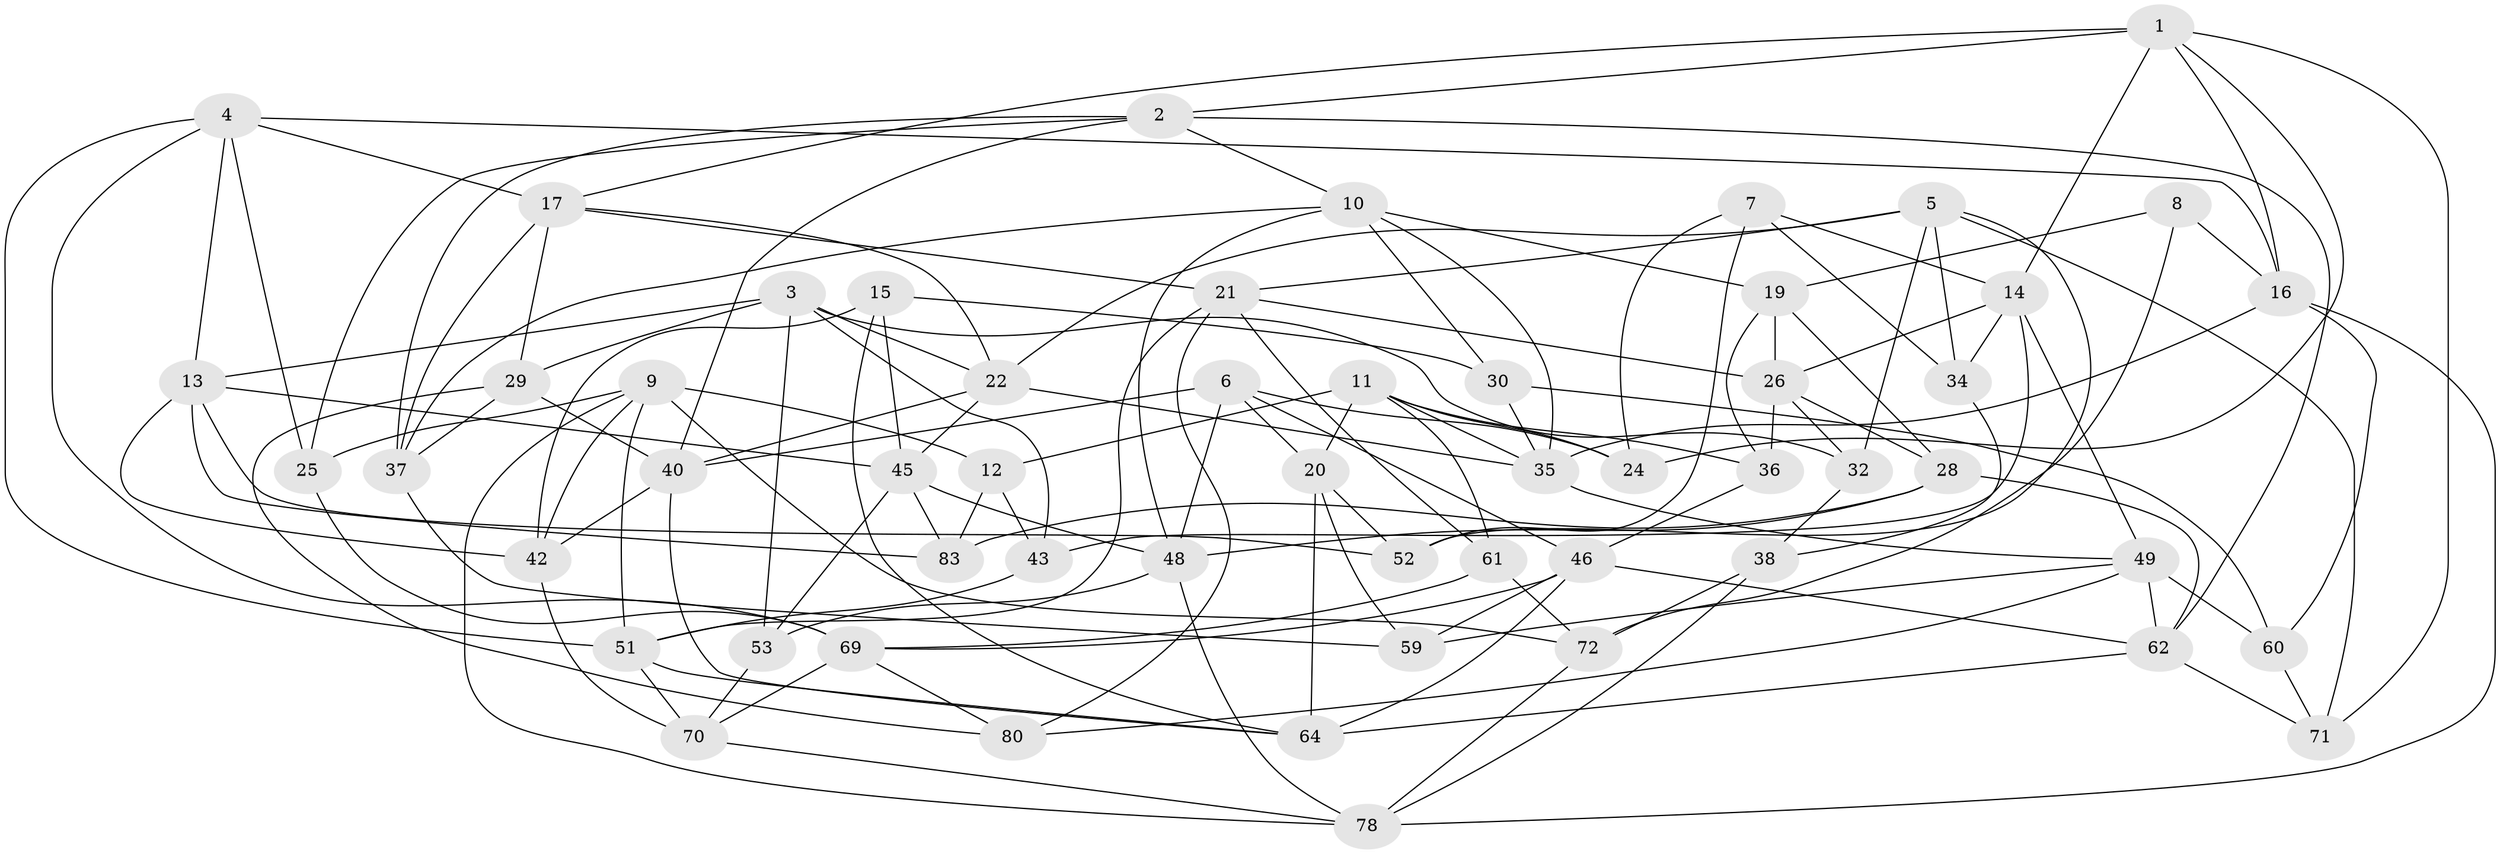 // original degree distribution, {4: 1.0}
// Generated by graph-tools (version 1.1) at 2025/11/02/27/25 16:11:45]
// undirected, 55 vertices, 140 edges
graph export_dot {
graph [start="1"]
  node [color=gray90,style=filled];
  1 [super="+67"];
  2 [super="+85"];
  3 [super="+68"];
  4 [super="+58"];
  5 [super="+76"];
  6 [super="+86"];
  7;
  8;
  9 [super="+33"];
  10 [super="+23"];
  11 [super="+47"];
  12;
  13 [super="+31"];
  14 [super="+41"];
  15;
  16 [super="+18"];
  17 [super="+44"];
  19 [super="+39"];
  20 [super="+27"];
  21 [super="+65"];
  22 [super="+57"];
  24;
  25;
  26 [super="+55"];
  28 [super="+74"];
  29 [super="+66"];
  30;
  32;
  34;
  35 [super="+75"];
  36;
  37 [super="+84"];
  38;
  40 [super="+87"];
  42 [super="+50"];
  43;
  45 [super="+56"];
  46 [super="+63"];
  48 [super="+82"];
  49 [super="+54"];
  51 [super="+77"];
  52;
  53;
  59;
  60;
  61;
  62 [super="+81"];
  64 [super="+89"];
  69 [super="+73"];
  70 [super="+79"];
  71;
  72 [super="+88"];
  78 [super="+90"];
  80;
  83;
  1 -- 71;
  1 -- 14;
  1 -- 17;
  1 -- 24;
  1 -- 2;
  1 -- 16;
  2 -- 62;
  2 -- 10;
  2 -- 40;
  2 -- 25;
  2 -- 37;
  3 -- 53;
  3 -- 43;
  3 -- 29;
  3 -- 32;
  3 -- 13;
  3 -- 22;
  4 -- 51;
  4 -- 25;
  4 -- 13;
  4 -- 16;
  4 -- 17;
  4 -- 69;
  5 -- 21;
  5 -- 22;
  5 -- 32;
  5 -- 34;
  5 -- 52;
  5 -- 71;
  6 -- 20 [weight=2];
  6 -- 46;
  6 -- 48;
  6 -- 24;
  6 -- 40;
  7 -- 24;
  7 -- 34;
  7 -- 52;
  7 -- 14;
  8 -- 72 [weight=2];
  8 -- 19;
  8 -- 16;
  9 -- 25;
  9 -- 12;
  9 -- 72;
  9 -- 42;
  9 -- 51;
  9 -- 78;
  10 -- 37;
  10 -- 35;
  10 -- 30;
  10 -- 48;
  10 -- 19;
  11 -- 20;
  11 -- 35;
  11 -- 12;
  11 -- 24;
  11 -- 36;
  11 -- 61;
  12 -- 83;
  12 -- 43;
  13 -- 83;
  13 -- 52;
  13 -- 45;
  13 -- 42;
  14 -- 43;
  14 -- 26;
  14 -- 34;
  14 -- 49;
  15 -- 42;
  15 -- 30;
  15 -- 64;
  15 -- 45;
  16 -- 60;
  16 -- 78;
  16 -- 35;
  17 -- 37;
  17 -- 29;
  17 -- 21;
  17 -- 22;
  19 -- 28 [weight=2];
  19 -- 26;
  19 -- 36;
  20 -- 52;
  20 -- 59;
  20 -- 64;
  21 -- 80;
  21 -- 51;
  21 -- 26;
  21 -- 61;
  22 -- 35;
  22 -- 40;
  22 -- 45;
  25 -- 69;
  26 -- 32;
  26 -- 28;
  26 -- 36;
  28 -- 48;
  28 -- 83;
  28 -- 62;
  29 -- 40;
  29 -- 80;
  29 -- 37 [weight=2];
  30 -- 60;
  30 -- 35;
  32 -- 38;
  34 -- 38;
  35 -- 49;
  36 -- 46;
  37 -- 59;
  38 -- 72;
  38 -- 78;
  40 -- 42;
  40 -- 64;
  42 -- 70 [weight=2];
  43 -- 51;
  45 -- 53;
  45 -- 48;
  45 -- 83;
  46 -- 69;
  46 -- 59;
  46 -- 62;
  46 -- 64;
  48 -- 78;
  48 -- 53;
  49 -- 60;
  49 -- 80;
  49 -- 62;
  49 -- 59;
  51 -- 70;
  51 -- 64;
  53 -- 70;
  60 -- 71;
  61 -- 72;
  61 -- 69;
  62 -- 64;
  62 -- 71;
  69 -- 80;
  69 -- 70;
  70 -- 78;
  72 -- 78;
}
